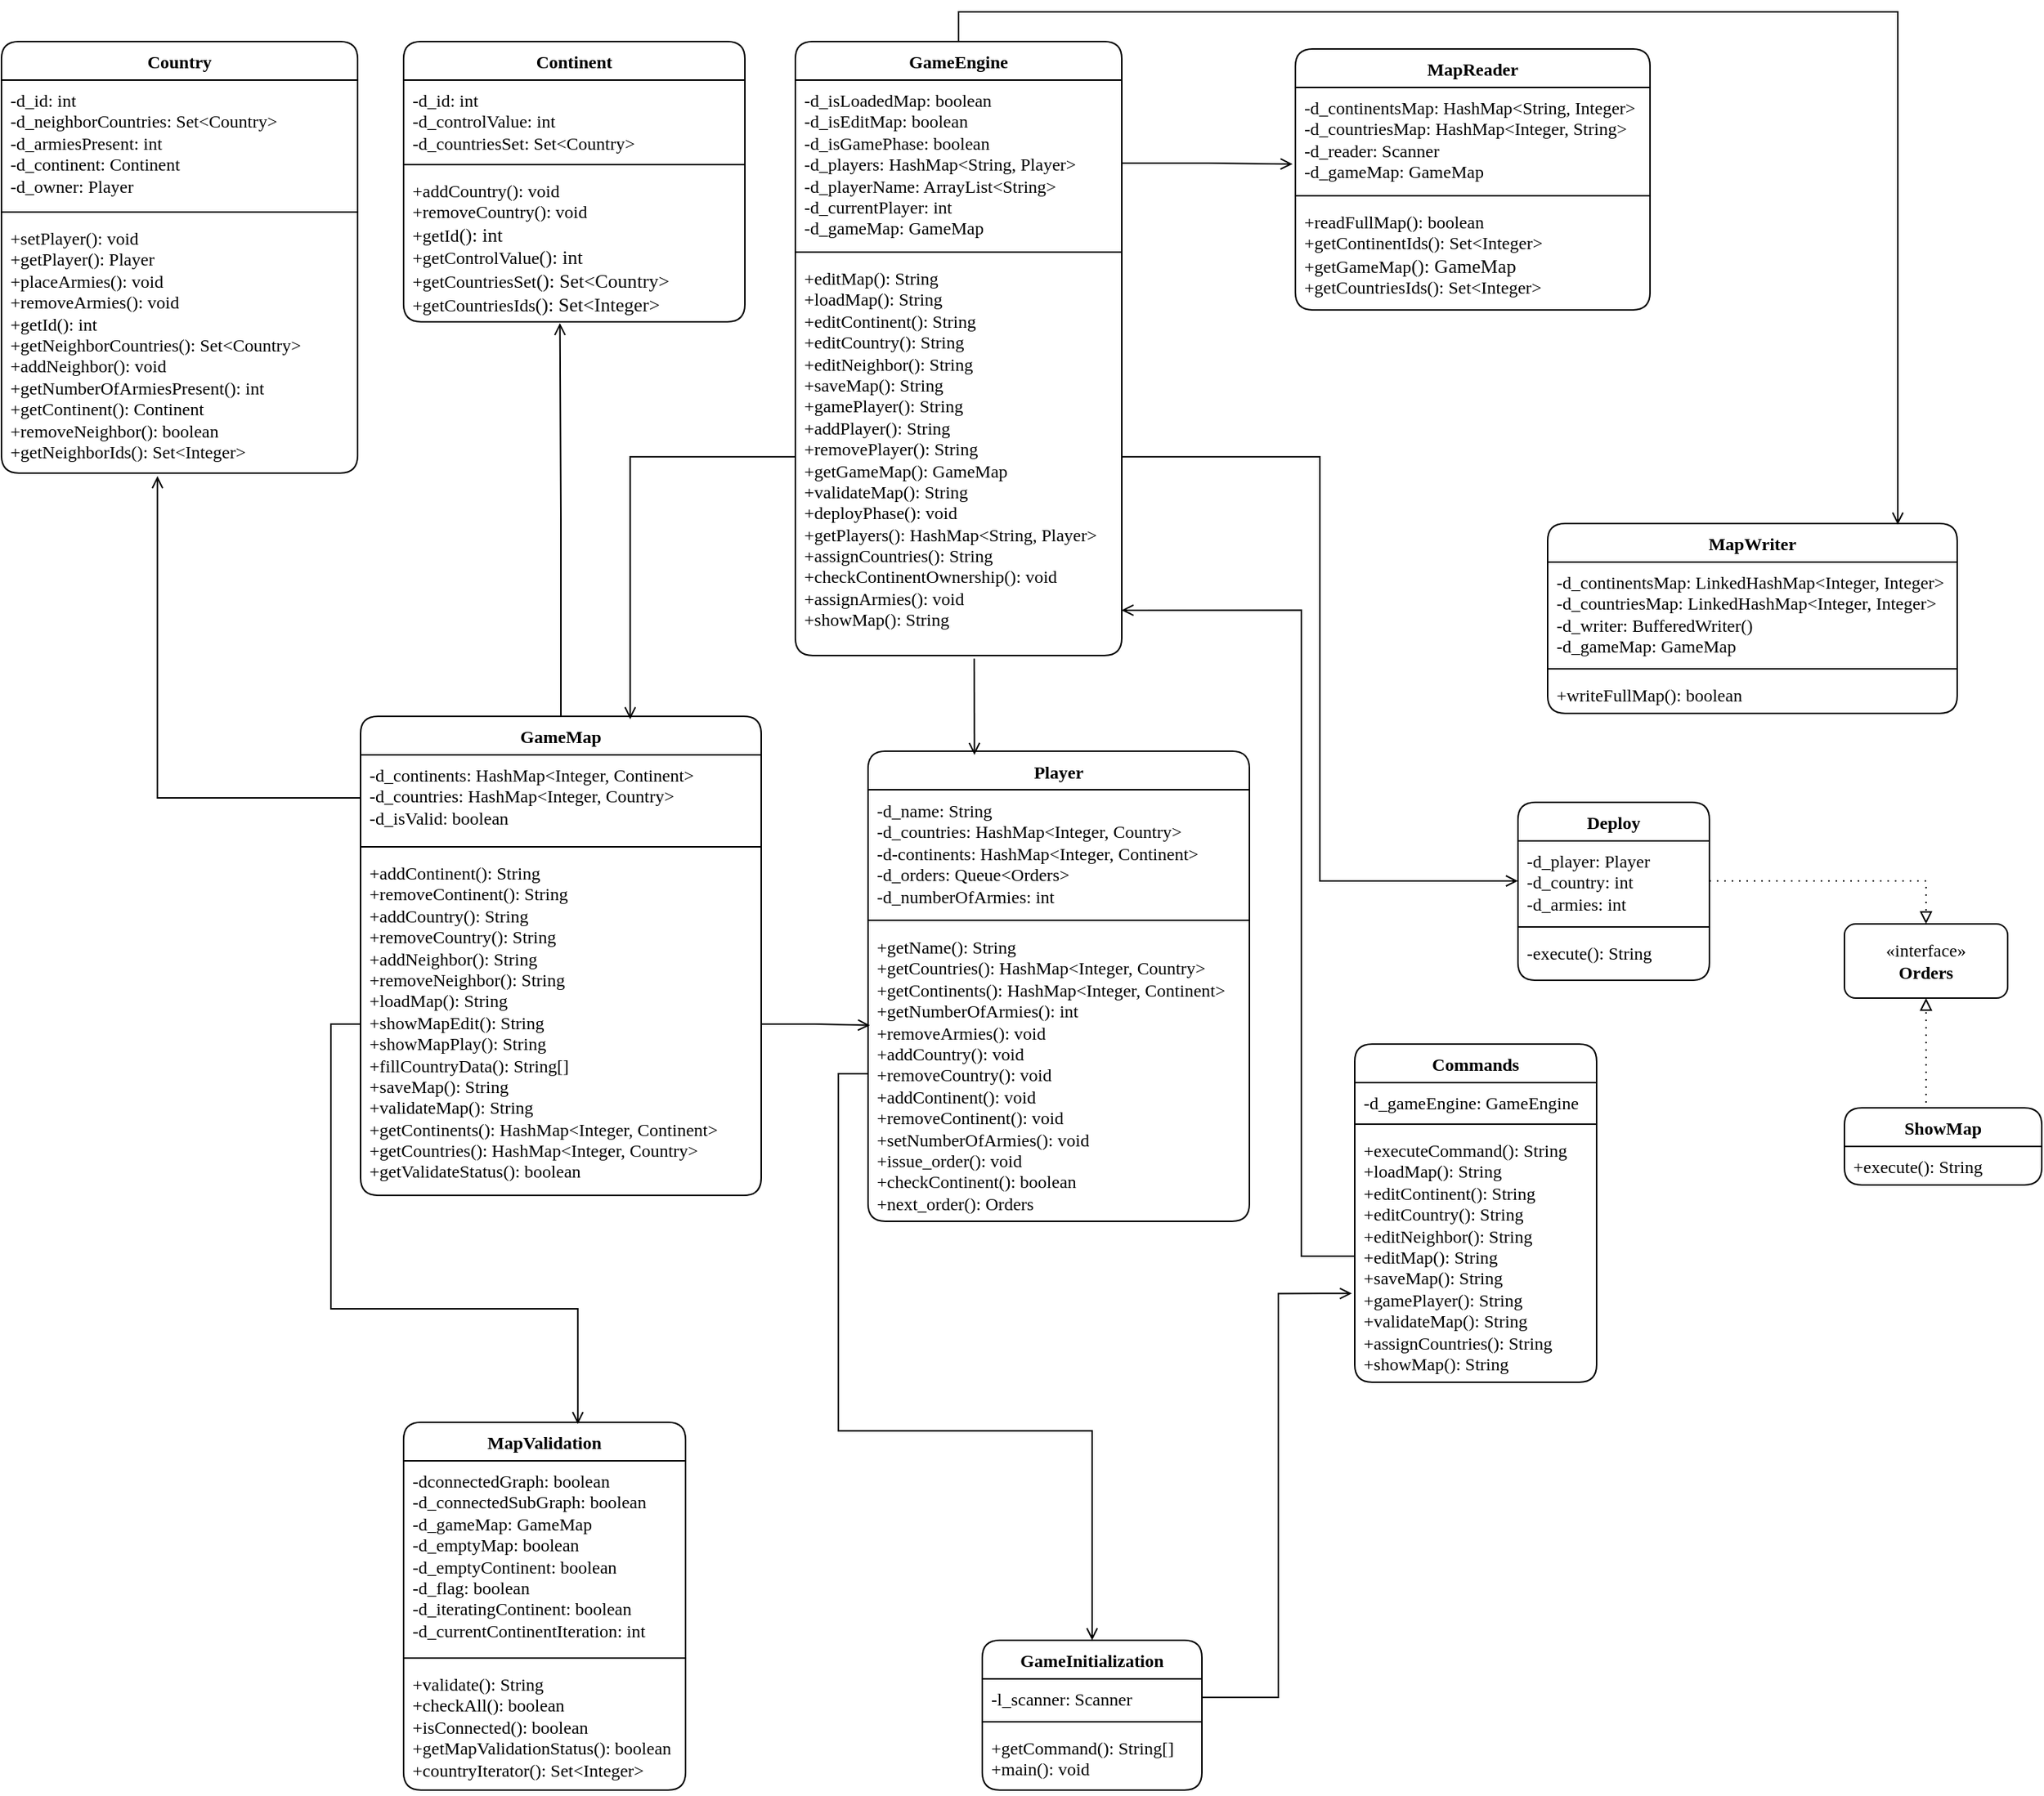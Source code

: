 <mxfile version="23.1.5" type="device">
  <diagram name="Page-1" id="8xsfMNI_2PLr7g7BhxxV">
    <mxGraphModel dx="1235" dy="614" grid="0" gridSize="10" guides="1" tooltips="1" connect="1" arrows="1" fold="1" page="1" pageScale="1" pageWidth="2339" pageHeight="3300" math="0" shadow="0">
      <root>
        <mxCell id="0" />
        <mxCell id="1" parent="0" />
        <mxCell id="Ep6wm1nC07nQk0jGkavb-5" value="&lt;font face=&quot;Times New Roman&quot;&gt;Country&lt;/font&gt;" style="swimlane;fontStyle=1;align=center;verticalAlign=top;childLayout=stackLayout;horizontal=1;startSize=26;horizontalStack=0;resizeParent=1;resizeParentMax=0;resizeLast=0;collapsible=1;marginBottom=0;whiteSpace=wrap;html=1;rounded=1;" parent="1" vertex="1">
          <mxGeometry x="28" y="85" width="240" height="291" as="geometry" />
        </mxCell>
        <mxCell id="Ep6wm1nC07nQk0jGkavb-6" value="&lt;font face=&quot;Times New Roman&quot; style=&quot;font-size: 12px;&quot;&gt;-d_id: int&lt;br&gt;-d_neighborCountries: Set&amp;lt;Country&amp;gt;&lt;br&gt;-d_armiesPresent: int&lt;br&gt;-d_continent: Continent&lt;br&gt;-d_owner: Player&lt;br&gt;&lt;/font&gt;&lt;font face=&quot;Times New Roman&quot; style=&quot;font-size: 12px;&quot;&gt;&lt;br&gt;&lt;/font&gt;&lt;div&gt;&lt;br&gt;&lt;/div&gt;" style="text;strokeColor=none;fillColor=none;align=left;verticalAlign=top;spacingLeft=4;spacingRight=4;overflow=hidden;rotatable=0;points=[[0,0.5],[1,0.5]];portConstraint=eastwest;whiteSpace=wrap;html=1;rounded=1;" parent="Ep6wm1nC07nQk0jGkavb-5" vertex="1">
          <mxGeometry y="26" width="240" height="85" as="geometry" />
        </mxCell>
        <mxCell id="Ep6wm1nC07nQk0jGkavb-7" value="" style="line;strokeWidth=1;fillColor=none;align=left;verticalAlign=middle;spacingTop=-1;spacingLeft=3;spacingRight=3;rotatable=0;labelPosition=right;points=[];portConstraint=eastwest;strokeColor=inherit;rounded=1;" parent="Ep6wm1nC07nQk0jGkavb-5" vertex="1">
          <mxGeometry y="111" width="240" height="8" as="geometry" />
        </mxCell>
        <mxCell id="Ep6wm1nC07nQk0jGkavb-8" value="&lt;font face=&quot;Times New Roman&quot;&gt;+setPlayer(): void&lt;br&gt;+getPlayer(): Player&lt;br&gt;+placeArmies(): void&lt;br&gt;+removeArmies(): void&lt;br&gt;+getId(): int&lt;br&gt;+getNeighborCountries(): Set&amp;lt;Country&amp;gt;&lt;br&gt;+addNeighbor(): void&lt;br&gt;+getNumberOfArmiesPresent(): int&lt;br&gt;+getContinent(): Continent&lt;br&gt;+removeNeighbor(): boolean&lt;br&gt;+getNeighborIds(): Set&amp;lt;Integer&amp;gt;&lt;/font&gt;&lt;div&gt;&lt;br&gt;&lt;/div&gt;" style="text;strokeColor=none;fillColor=none;align=left;verticalAlign=top;spacingLeft=4;spacingRight=4;overflow=hidden;rotatable=0;points=[[0,0.5],[1,0.5]];portConstraint=eastwest;whiteSpace=wrap;html=1;rounded=1;" parent="Ep6wm1nC07nQk0jGkavb-5" vertex="1">
          <mxGeometry y="119" width="240" height="172" as="geometry" />
        </mxCell>
        <mxCell id="Ep6wm1nC07nQk0jGkavb-13" value="&lt;font face=&quot;Times New Roman&quot;&gt;Continent&lt;/font&gt;" style="swimlane;fontStyle=1;align=center;verticalAlign=top;childLayout=stackLayout;horizontal=1;startSize=26;horizontalStack=0;resizeParent=1;resizeParentMax=0;resizeLast=0;collapsible=1;marginBottom=0;whiteSpace=wrap;html=1;rounded=1;" parent="1" vertex="1">
          <mxGeometry x="299" y="85" width="230" height="189" as="geometry" />
        </mxCell>
        <mxCell id="Ep6wm1nC07nQk0jGkavb-14" value="&lt;font face=&quot;Times New Roman&quot;&gt;-d_id: int&lt;br style=&quot;border-color: var(--border-color);&quot;&gt;-d_controlValue: int&lt;br style=&quot;border-color: var(--border-color);&quot;&gt;-d_countriesSet: Set&amp;lt;Country&amp;gt;&lt;br&gt;&lt;/font&gt;&lt;font face=&quot;Times New Roman&quot;&gt;&lt;br&gt;&lt;/font&gt;" style="text;strokeColor=none;fillColor=none;align=left;verticalAlign=top;spacingLeft=4;spacingRight=4;overflow=hidden;rotatable=0;points=[[0,0.5],[1,0.5]];portConstraint=eastwest;whiteSpace=wrap;html=1;rounded=1;" parent="Ep6wm1nC07nQk0jGkavb-13" vertex="1">
          <mxGeometry y="26" width="230" height="53" as="geometry" />
        </mxCell>
        <mxCell id="Ep6wm1nC07nQk0jGkavb-15" value="" style="line;strokeWidth=1;fillColor=none;align=left;verticalAlign=middle;spacingTop=-1;spacingLeft=3;spacingRight=3;rotatable=0;labelPosition=right;points=[];portConstraint=eastwest;strokeColor=inherit;rounded=1;" parent="Ep6wm1nC07nQk0jGkavb-13" vertex="1">
          <mxGeometry y="79" width="230" height="8" as="geometry" />
        </mxCell>
        <mxCell id="Ep6wm1nC07nQk0jGkavb-16" value="&lt;font face=&quot;Times New Roman&quot;&gt;+addCountry(): void&lt;br&gt;+removeCountry(): void&lt;br&gt;+getId&lt;span style=&quot;font-size: 9.8pt; background-color: rgb(255, 255, 255); color: rgb(8, 8, 8);&quot;&gt;(): int&lt;/span&gt;&lt;br&gt;+getControlValue&lt;span style=&quot;font-size: 9.8pt; background-color: rgb(255, 255, 255); color: rgb(8, 8, 8);&quot;&gt;(): int&lt;/span&gt;&lt;br&gt;+getCountriesSet&lt;span style=&quot;font-size: 9.8pt; background-color: rgb(255, 255, 255); color: rgb(8, 8, 8);&quot;&gt;(): Set&amp;lt;Country&amp;gt;&lt;/span&gt;&lt;br&gt;+getCountriesIds&lt;span style=&quot;font-size: 9.8pt; background-color: rgb(255, 255, 255); color: rgb(8, 8, 8);&quot;&gt;(): Set&amp;lt;Integer&amp;gt;&lt;/span&gt;&lt;/font&gt;" style="text;strokeColor=none;fillColor=none;align=left;verticalAlign=top;spacingLeft=4;spacingRight=4;overflow=hidden;rotatable=0;points=[[0,0.5],[1,0.5]];portConstraint=eastwest;whiteSpace=wrap;html=1;rounded=1;" parent="Ep6wm1nC07nQk0jGkavb-13" vertex="1">
          <mxGeometry y="87" width="230" height="102" as="geometry" />
        </mxCell>
        <mxCell id="Ep6wm1nC07nQk0jGkavb-137" value="&lt;font face=&quot;Times New Roman&quot;&gt;GameEngine&lt;/font&gt;" style="swimlane;fontStyle=1;align=center;verticalAlign=top;childLayout=stackLayout;horizontal=1;startSize=26;horizontalStack=0;resizeParent=1;resizeParentMax=0;resizeLast=0;collapsible=1;marginBottom=0;whiteSpace=wrap;html=1;rounded=1;" parent="1" vertex="1">
          <mxGeometry x="563" y="85" width="220" height="414" as="geometry" />
        </mxCell>
        <mxCell id="Ep6wm1nC07nQk0jGkavb-138" value="&lt;div&gt;&lt;font face=&quot;Times New Roman&quot;&gt;-d_isLoadedMap: boolean&lt;/font&gt;&lt;/div&gt;&lt;div&gt;&lt;font face=&quot;KBLTEd2j-JNkcLo8t0Y6&quot;&gt;-d_isEditMap: boolean&lt;/font&gt;&lt;/div&gt;&lt;div&gt;&lt;font face=&quot;KBLTEd2j-JNkcLo8t0Y6&quot;&gt;-d_isGamePhase: boolean&lt;/font&gt;&lt;/div&gt;&lt;div&gt;&lt;font face=&quot;KBLTEd2j-JNkcLo8t0Y6&quot;&gt;-d_players: HashMap&amp;lt;String, Player&amp;gt;&lt;/font&gt;&lt;/div&gt;&lt;div&gt;&lt;font face=&quot;KBLTEd2j-JNkcLo8t0Y6&quot;&gt;-d_playerName: ArrayList&amp;lt;String&amp;gt;&lt;/font&gt;&lt;/div&gt;&lt;div&gt;&lt;font face=&quot;KBLTEd2j-JNkcLo8t0Y6&quot;&gt;-d_currentPlayer: int&lt;/font&gt;&lt;/div&gt;&lt;div&gt;&lt;font face=&quot;Times New Roman&quot;&gt;-d_gameMap: GameMap&lt;/font&gt;&lt;font face=&quot;KBLTEd2j-JNkcLo8t0Y6&quot;&gt;&lt;br&gt;&lt;/font&gt;&lt;/div&gt;" style="text;strokeColor=none;fillColor=none;align=left;verticalAlign=top;spacingLeft=4;spacingRight=4;overflow=hidden;rotatable=0;points=[[0,0.5],[1,0.5]];portConstraint=eastwest;whiteSpace=wrap;html=1;rounded=1;" parent="Ep6wm1nC07nQk0jGkavb-137" vertex="1">
          <mxGeometry y="26" width="220" height="112" as="geometry" />
        </mxCell>
        <mxCell id="Ep6wm1nC07nQk0jGkavb-139" value="" style="line;strokeWidth=1;fillColor=none;align=left;verticalAlign=middle;spacingTop=-1;spacingLeft=3;spacingRight=3;rotatable=0;labelPosition=right;points=[];portConstraint=eastwest;strokeColor=inherit;rounded=1;" parent="Ep6wm1nC07nQk0jGkavb-137" vertex="1">
          <mxGeometry y="138" width="220" height="8" as="geometry" />
        </mxCell>
        <mxCell id="Ep6wm1nC07nQk0jGkavb-140" value="&lt;div&gt;&lt;font face=&quot;Times New Roman&quot;&gt;+editMap(): String&lt;/font&gt;&lt;/div&gt;&lt;div&gt;&lt;font face=&quot;hXwpHgo_wCpGjLK0mvvF&quot;&gt;+loadMap(): String&lt;/font&gt;&lt;/div&gt;&lt;div&gt;&lt;font face=&quot;hXwpHgo_wCpGjLK0mvvF&quot;&gt;+editContinent(): String&lt;/font&gt;&lt;/div&gt;&lt;div&gt;&lt;font face=&quot;hXwpHgo_wCpGjLK0mvvF&quot;&gt;+editCountry(): String&lt;/font&gt;&lt;/div&gt;&lt;div&gt;&lt;font face=&quot;hXwpHgo_wCpGjLK0mvvF&quot;&gt;+editNeighbor(): String&lt;/font&gt;&lt;/div&gt;&lt;div&gt;&lt;font face=&quot;hXwpHgo_wCpGjLK0mvvF&quot;&gt;+saveMap(): String&lt;/font&gt;&lt;/div&gt;&lt;div&gt;&lt;font face=&quot;hXwpHgo_wCpGjLK0mvvF&quot;&gt;+gamePlayer(): String&lt;/font&gt;&lt;/div&gt;&lt;div&gt;&lt;font face=&quot;hXwpHgo_wCpGjLK0mvvF&quot;&gt;+addPlayer(): String&lt;/font&gt;&lt;/div&gt;&lt;div&gt;&lt;font face=&quot;hXwpHgo_wCpGjLK0mvvF&quot;&gt;+removePlayer(): String&lt;/font&gt;&lt;/div&gt;&lt;div&gt;&lt;font face=&quot;hXwpHgo_wCpGjLK0mvvF&quot;&gt;+getGameMap(): GameMap&lt;/font&gt;&lt;/div&gt;&lt;div&gt;&lt;font face=&quot;hXwpHgo_wCpGjLK0mvvF&quot;&gt;+validateMap(): String&lt;/font&gt;&lt;/div&gt;&lt;div&gt;&lt;font face=&quot;hXwpHgo_wCpGjLK0mvvF&quot;&gt;+deployPhase(): void&lt;/font&gt;&lt;/div&gt;&lt;div&gt;&lt;font face=&quot;hXwpHgo_wCpGjLK0mvvF&quot;&gt;+getPlayers(): HashMap&amp;lt;String, Player&amp;gt;&lt;/font&gt;&lt;/div&gt;&lt;div&gt;&lt;font face=&quot;hXwpHgo_wCpGjLK0mvvF&quot;&gt;+assignCountries(): String&lt;/font&gt;&lt;/div&gt;&lt;div&gt;&lt;font face=&quot;hXwpHgo_wCpGjLK0mvvF&quot;&gt;+checkContinentOwnership(): void&lt;/font&gt;&lt;/div&gt;&lt;div&gt;&lt;font face=&quot;hXwpHgo_wCpGjLK0mvvF&quot;&gt;+assignArmies(): void&lt;/font&gt;&lt;/div&gt;&lt;div&gt;&lt;font face=&quot;hXwpHgo_wCpGjLK0mvvF&quot;&gt;+showMap(): String&lt;/font&gt;&lt;/div&gt;" style="text;strokeColor=none;fillColor=none;align=left;verticalAlign=top;spacingLeft=4;spacingRight=4;overflow=hidden;rotatable=0;points=[[0,0.5],[1,0.5]];portConstraint=eastwest;whiteSpace=wrap;html=1;rounded=1;" parent="Ep6wm1nC07nQk0jGkavb-137" vertex="1">
          <mxGeometry y="146" width="220" height="268" as="geometry" />
        </mxCell>
        <mxCell id="Ep6wm1nC07nQk0jGkavb-143" value="&lt;font face=&quot;Times New Roman&quot;&gt;MapReader&lt;/font&gt;" style="swimlane;fontStyle=1;align=center;verticalAlign=top;childLayout=stackLayout;horizontal=1;startSize=26;horizontalStack=0;resizeParent=1;resizeParentMax=0;resizeLast=0;collapsible=1;marginBottom=0;whiteSpace=wrap;html=1;rounded=1;" parent="1" vertex="1">
          <mxGeometry x="900" y="90" width="239" height="176" as="geometry" />
        </mxCell>
        <mxCell id="Ep6wm1nC07nQk0jGkavb-144" value="&lt;font face=&quot;Times New Roman&quot;&gt;-d_continentsMap: HashMap&amp;lt;String, Integer&amp;gt;&lt;br&gt;-d_countriesMap: HashMap&amp;lt;Integer, String&amp;gt;&lt;br&gt;-d_reader: Scanner&lt;br&gt;-d_gameMap: GameMap&lt;br&gt;&lt;/font&gt;" style="text;strokeColor=none;fillColor=none;align=left;verticalAlign=top;spacingLeft=4;spacingRight=4;overflow=hidden;rotatable=0;points=[[0,0.5],[1,0.5]];portConstraint=eastwest;whiteSpace=wrap;html=1;rounded=1;" parent="Ep6wm1nC07nQk0jGkavb-143" vertex="1">
          <mxGeometry y="26" width="239" height="69" as="geometry" />
        </mxCell>
        <mxCell id="Ep6wm1nC07nQk0jGkavb-145" value="" style="line;strokeWidth=1;fillColor=none;align=left;verticalAlign=middle;spacingTop=-1;spacingLeft=3;spacingRight=3;rotatable=0;labelPosition=right;points=[];portConstraint=eastwest;strokeColor=inherit;rounded=1;" parent="Ep6wm1nC07nQk0jGkavb-143" vertex="1">
          <mxGeometry y="95" width="239" height="8" as="geometry" />
        </mxCell>
        <mxCell id="Ep6wm1nC07nQk0jGkavb-146" value="&lt;font face=&quot;Times New Roman&quot;&gt;+readFullMap(): boolean&lt;br&gt;+getContinentIds(): Set&amp;lt;Integer&amp;gt;&lt;br&gt;+getGameMap&lt;span style=&quot;font-size: 9.8pt; background-color: rgb(255, 255, 255); color: rgb(8, 8, 8);&quot;&gt;(): GameMap&lt;/span&gt;&lt;br&gt;+getCountriesIds(): Set&amp;lt;Integer&amp;gt;&lt;/font&gt;" style="text;strokeColor=none;fillColor=none;align=left;verticalAlign=top;spacingLeft=4;spacingRight=4;overflow=hidden;rotatable=0;points=[[0,0.5],[1,0.5]];portConstraint=eastwest;whiteSpace=wrap;html=1;rounded=1;" parent="Ep6wm1nC07nQk0jGkavb-143" vertex="1">
          <mxGeometry y="103" width="239" height="73" as="geometry" />
        </mxCell>
        <mxCell id="Ep6wm1nC07nQk0jGkavb-147" value="&lt;font face=&quot;Times New Roman&quot;&gt;MapWriter&lt;/font&gt;" style="swimlane;fontStyle=1;align=center;verticalAlign=top;childLayout=stackLayout;horizontal=1;startSize=26;horizontalStack=0;resizeParent=1;resizeParentMax=0;resizeLast=0;collapsible=1;marginBottom=0;whiteSpace=wrap;html=1;rounded=1;" parent="1" vertex="1">
          <mxGeometry x="1070" y="410" width="276" height="128" as="geometry" />
        </mxCell>
        <mxCell id="Ep6wm1nC07nQk0jGkavb-148" value="&lt;font face=&quot;Times New Roman&quot;&gt;-d_continentsMap: LinkedHashMap&amp;lt;Integer, Integer&amp;gt;&lt;br&gt;-d_countriesMap: LinkedHashMap&amp;lt;Integer, Integer&amp;gt;&lt;/font&gt;&lt;div&gt;&lt;font face=&quot;ZmIQn7jgMrfz9ciOP9Mu&quot;&gt;-d_writer: BufferedWriter()&lt;/font&gt;&lt;/div&gt;&lt;div&gt;&lt;font face=&quot;Times New Roman&quot;&gt;-d_gameMap: GameMap&lt;/font&gt;&lt;font face=&quot;ZmIQn7jgMrfz9ciOP9Mu&quot;&gt;&lt;br&gt;&lt;/font&gt;&lt;/div&gt;" style="text;strokeColor=none;fillColor=none;align=left;verticalAlign=top;spacingLeft=4;spacingRight=4;overflow=hidden;rotatable=0;points=[[0,0.5],[1,0.5]];portConstraint=eastwest;whiteSpace=wrap;html=1;rounded=1;" parent="Ep6wm1nC07nQk0jGkavb-147" vertex="1">
          <mxGeometry y="26" width="276" height="68" as="geometry" />
        </mxCell>
        <mxCell id="Ep6wm1nC07nQk0jGkavb-149" value="" style="line;strokeWidth=1;fillColor=none;align=left;verticalAlign=middle;spacingTop=-1;spacingLeft=3;spacingRight=3;rotatable=0;labelPosition=right;points=[];portConstraint=eastwest;strokeColor=inherit;rounded=1;" parent="Ep6wm1nC07nQk0jGkavb-147" vertex="1">
          <mxGeometry y="94" width="276" height="8" as="geometry" />
        </mxCell>
        <mxCell id="Ep6wm1nC07nQk0jGkavb-150" value="&lt;font face=&quot;Times New Roman&quot;&gt;+writeFullMap(): boolean&lt;/font&gt;" style="text;strokeColor=none;fillColor=none;align=left;verticalAlign=top;spacingLeft=4;spacingRight=4;overflow=hidden;rotatable=0;points=[[0,0.5],[1,0.5]];portConstraint=eastwest;whiteSpace=wrap;html=1;rounded=1;" parent="Ep6wm1nC07nQk0jGkavb-147" vertex="1">
          <mxGeometry y="102" width="276" height="26" as="geometry" />
        </mxCell>
        <mxCell id="Ep6wm1nC07nQk0jGkavb-151" value="&lt;font face=&quot;Times New Roman&quot;&gt;GameMap&lt;/font&gt;" style="swimlane;fontStyle=1;align=center;verticalAlign=top;childLayout=stackLayout;horizontal=1;startSize=26;horizontalStack=0;resizeParent=1;resizeParentMax=0;resizeLast=0;collapsible=1;marginBottom=0;whiteSpace=wrap;html=1;rounded=1;" parent="1" vertex="1">
          <mxGeometry x="270" y="540" width="270" height="323" as="geometry" />
        </mxCell>
        <mxCell id="Ep6wm1nC07nQk0jGkavb-152" value="&lt;font face=&quot;Times New Roman&quot;&gt;-d_continents: HashMap&amp;lt;Integer, Continent&amp;gt;&lt;br&gt;-d_countries: HashMap&amp;lt;Integer, Country&amp;gt;&lt;br&gt;-d_isValid: boolean&lt;/font&gt;&lt;font face=&quot;Times New Roman&quot;&gt;&lt;br&gt;&lt;/font&gt;" style="text;strokeColor=none;fillColor=none;align=left;verticalAlign=top;spacingLeft=4;spacingRight=4;overflow=hidden;rotatable=0;points=[[0,0.5],[1,0.5]];portConstraint=eastwest;whiteSpace=wrap;html=1;rounded=1;" parent="Ep6wm1nC07nQk0jGkavb-151" vertex="1">
          <mxGeometry y="26" width="270" height="58" as="geometry" />
        </mxCell>
        <mxCell id="Ep6wm1nC07nQk0jGkavb-153" value="" style="line;strokeWidth=1;fillColor=none;align=left;verticalAlign=middle;spacingTop=-1;spacingLeft=3;spacingRight=3;rotatable=0;labelPosition=right;points=[];portConstraint=eastwest;strokeColor=inherit;rounded=1;" parent="Ep6wm1nC07nQk0jGkavb-151" vertex="1">
          <mxGeometry y="84" width="270" height="8" as="geometry" />
        </mxCell>
        <mxCell id="Ep6wm1nC07nQk0jGkavb-154" value="&lt;font face=&quot;Times New Roman&quot;&gt;+addContinent(): String&lt;br&gt;+removeContinent(): String&lt;br&gt;+addCountry(): String&lt;br&gt;+removeCountry(): String&lt;br&gt;+addNeighbor(): String&lt;br&gt;+removeNeighbor(): String&lt;br&gt;+loadMap(): String&lt;br&gt;+showMapEdit(): String&lt;br&gt;+showMapPlay(): String&lt;br&gt;+fillCountryData(): String[]&lt;br&gt;+saveMap(): String&lt;br&gt;+validateMap(): String&lt;br&gt;+getContinents(): HashMap&amp;lt;Integer, Continent&amp;gt;&lt;br&gt;+getCountries(): HashMap&amp;lt;Integer, Country&amp;gt;&lt;br&gt;+getValidateStatus(): boolean&lt;br&gt;&lt;/font&gt;" style="text;strokeColor=none;fillColor=none;align=left;verticalAlign=top;spacingLeft=4;spacingRight=4;overflow=hidden;rotatable=0;points=[[0,0.5],[1,0.5]];portConstraint=eastwest;whiteSpace=wrap;html=1;rounded=1;" parent="Ep6wm1nC07nQk0jGkavb-151" vertex="1">
          <mxGeometry y="92" width="270" height="231" as="geometry" />
        </mxCell>
        <mxCell id="Ep6wm1nC07nQk0jGkavb-159" value="&lt;font face=&quot;Times New Roman&quot;&gt;Player&lt;/font&gt;" style="swimlane;fontStyle=1;align=center;verticalAlign=top;childLayout=stackLayout;horizontal=1;startSize=26;horizontalStack=0;resizeParent=1;resizeParentMax=0;resizeLast=0;collapsible=1;marginBottom=0;whiteSpace=wrap;html=1;rounded=1;" parent="1" vertex="1">
          <mxGeometry x="612" y="563.5" width="257" height="317" as="geometry" />
        </mxCell>
        <mxCell id="Ep6wm1nC07nQk0jGkavb-160" value="&lt;div&gt;&lt;font face=&quot;Times New Roman&quot;&gt;-d_name: String&lt;/font&gt;&lt;/div&gt;&lt;div&gt;&lt;font face=&quot;B1X6r1U6vNHwbKCejEDq&quot;&gt;-d_countries: HashMap&amp;lt;Integer, Country&amp;gt;&lt;/font&gt;&lt;/div&gt;&lt;div&gt;&lt;font face=&quot;B1X6r1U6vNHwbKCejEDq&quot;&gt;-d-continents: HashMap&amp;lt;Integer, Continent&amp;gt;&lt;/font&gt;&lt;/div&gt;&lt;div&gt;&lt;font face=&quot;B1X6r1U6vNHwbKCejEDq&quot;&gt;-d_orders: Queue&amp;lt;Orders&amp;gt;&lt;/font&gt;&lt;/div&gt;&lt;div&gt;&lt;font face=&quot;B1X6r1U6vNHwbKCejEDq&quot;&gt;-d_numberOfArmies: int&lt;/font&gt;&lt;/div&gt;&lt;div&gt;&lt;br&gt;&lt;/div&gt;" style="text;strokeColor=none;fillColor=none;align=left;verticalAlign=top;spacingLeft=4;spacingRight=4;overflow=hidden;rotatable=0;points=[[0,0.5],[1,0.5]];portConstraint=eastwest;whiteSpace=wrap;html=1;rounded=1;" parent="Ep6wm1nC07nQk0jGkavb-159" vertex="1">
          <mxGeometry y="26" width="257" height="84" as="geometry" />
        </mxCell>
        <mxCell id="Ep6wm1nC07nQk0jGkavb-161" value="" style="line;strokeWidth=1;fillColor=none;align=left;verticalAlign=middle;spacingTop=-1;spacingLeft=3;spacingRight=3;rotatable=0;labelPosition=right;points=[];portConstraint=eastwest;strokeColor=inherit;rounded=1;" parent="Ep6wm1nC07nQk0jGkavb-159" vertex="1">
          <mxGeometry y="110" width="257" height="8" as="geometry" />
        </mxCell>
        <mxCell id="Ep6wm1nC07nQk0jGkavb-162" value="&lt;font face=&quot;Times New Roman&quot;&gt;+getName(): String&lt;br&gt;+getCountries(): HashMap&amp;lt;Integer, Country&amp;gt;&lt;br&gt;+getContinents(): HashMap&amp;lt;Integer, Continent&amp;gt;&lt;br&gt;+getNumberOfArmies(): int&lt;br&gt;+removeArmies(): void&lt;br&gt;+addCountry(): void&lt;br&gt;+removeCountry(): void&lt;br&gt;+addContinent(): void&lt;br&gt;+removeContinent(): void&lt;br&gt;+setNumberOfArmies(): void&lt;br&gt;+issue_order(): void&lt;br&gt;+checkContinent(): boolean&lt;br&gt;+next_order(): Orders&lt;br&gt;&lt;/font&gt;&lt;div&gt;&lt;br&gt;&lt;/div&gt;" style="text;strokeColor=none;fillColor=none;align=left;verticalAlign=top;spacingLeft=4;spacingRight=4;overflow=hidden;rotatable=0;points=[[0,0.5],[1,0.5]];portConstraint=eastwest;whiteSpace=wrap;html=1;rounded=1;" parent="Ep6wm1nC07nQk0jGkavb-159" vertex="1">
          <mxGeometry y="118" width="257" height="199" as="geometry" />
        </mxCell>
        <mxCell id="Ep6wm1nC07nQk0jGkavb-163" value="&lt;font face=&quot;Times New Roman&quot;&gt;Deploy&lt;/font&gt;" style="swimlane;fontStyle=1;align=center;verticalAlign=top;childLayout=stackLayout;horizontal=1;startSize=26;horizontalStack=0;resizeParent=1;resizeParentMax=0;resizeLast=0;collapsible=1;marginBottom=0;whiteSpace=wrap;html=1;rounded=1;" parent="1" vertex="1">
          <mxGeometry x="1050" y="598" width="129" height="120" as="geometry" />
        </mxCell>
        <mxCell id="Ep6wm1nC07nQk0jGkavb-164" value="&lt;font face=&quot;Times New Roman&quot;&gt;-d_player: Player&lt;br&gt;-d_country: int&lt;br&gt;-d_armies: int&lt;/font&gt;" style="text;strokeColor=none;fillColor=none;align=left;verticalAlign=top;spacingLeft=4;spacingRight=4;overflow=hidden;rotatable=0;points=[[0,0.5],[1,0.5]];portConstraint=eastwest;whiteSpace=wrap;html=1;rounded=1;" parent="Ep6wm1nC07nQk0jGkavb-163" vertex="1">
          <mxGeometry y="26" width="129" height="54" as="geometry" />
        </mxCell>
        <mxCell id="Ep6wm1nC07nQk0jGkavb-165" value="" style="line;strokeWidth=1;fillColor=none;align=left;verticalAlign=middle;spacingTop=-1;spacingLeft=3;spacingRight=3;rotatable=0;labelPosition=right;points=[];portConstraint=eastwest;strokeColor=inherit;rounded=1;" parent="Ep6wm1nC07nQk0jGkavb-163" vertex="1">
          <mxGeometry y="80" width="129" height="8" as="geometry" />
        </mxCell>
        <mxCell id="Ep6wm1nC07nQk0jGkavb-166" value="&lt;font face=&quot;Times New Roman&quot;&gt;-execute(): String&lt;/font&gt;" style="text;strokeColor=none;fillColor=none;align=left;verticalAlign=top;spacingLeft=4;spacingRight=4;overflow=hidden;rotatable=0;points=[[0,0.5],[1,0.5]];portConstraint=eastwest;whiteSpace=wrap;html=1;rounded=1;" parent="Ep6wm1nC07nQk0jGkavb-163" vertex="1">
          <mxGeometry y="88" width="129" height="32" as="geometry" />
        </mxCell>
        <mxCell id="Ep6wm1nC07nQk0jGkavb-168" value="&lt;font face=&quot;Times New Roman&quot;&gt;«interface»&lt;br&gt;&lt;b&gt;Orders&lt;/b&gt;&lt;/font&gt;" style="html=1;whiteSpace=wrap;rounded=1;" parent="1" vertex="1">
          <mxGeometry x="1270" y="680" width="110" height="50" as="geometry" />
        </mxCell>
        <mxCell id="g_sSXByizbJ6WhdZ6kjL-8" style="edgeStyle=orthogonalEdgeStyle;rounded=0;orthogonalLoop=1;jettySize=auto;html=1;exitX=0.5;exitY=0;exitDx=0;exitDy=0;entryX=0.5;entryY=1;entryDx=0;entryDy=0;dashed=1;dashPattern=1 4;endArrow=block;endFill=0;" edge="1" parent="1" source="Ep6wm1nC07nQk0jGkavb-169" target="Ep6wm1nC07nQk0jGkavb-168">
          <mxGeometry relative="1" as="geometry">
            <Array as="points">
              <mxPoint x="1325" y="804" />
            </Array>
          </mxGeometry>
        </mxCell>
        <mxCell id="Ep6wm1nC07nQk0jGkavb-169" value="&lt;font face=&quot;Times New Roman&quot;&gt;ShowMap&lt;/font&gt;" style="swimlane;fontStyle=1;align=center;verticalAlign=top;childLayout=stackLayout;horizontal=1;startSize=26;horizontalStack=0;resizeParent=1;resizeParentMax=0;resizeLast=0;collapsible=1;marginBottom=0;whiteSpace=wrap;html=1;rounded=1;" parent="1" vertex="1">
          <mxGeometry x="1270" y="804" width="133" height="52" as="geometry" />
        </mxCell>
        <mxCell id="Ep6wm1nC07nQk0jGkavb-172" value="&lt;font face=&quot;Times New Roman&quot;&gt;+execute(): String&lt;/font&gt;" style="text;strokeColor=none;fillColor=none;align=left;verticalAlign=top;spacingLeft=4;spacingRight=4;overflow=hidden;rotatable=0;points=[[0,0.5],[1,0.5]];portConstraint=eastwest;whiteSpace=wrap;html=1;rounded=1;" parent="Ep6wm1nC07nQk0jGkavb-169" vertex="1">
          <mxGeometry y="26" width="133" height="26" as="geometry" />
        </mxCell>
        <mxCell id="Ep6wm1nC07nQk0jGkavb-173" value="&lt;font face=&quot;Times New Roman&quot;&gt;Commands&lt;/font&gt;" style="swimlane;fontStyle=1;align=center;verticalAlign=top;childLayout=stackLayout;horizontal=1;startSize=26;horizontalStack=0;resizeParent=1;resizeParentMax=0;resizeLast=0;collapsible=1;marginBottom=0;whiteSpace=wrap;html=1;rounded=1;" parent="1" vertex="1">
          <mxGeometry x="940" y="761" width="163" height="228" as="geometry" />
        </mxCell>
        <mxCell id="Ep6wm1nC07nQk0jGkavb-174" value="&lt;font face=&quot;Times New Roman&quot;&gt;-d_gameEngine: GameEngine&lt;/font&gt;" style="text;strokeColor=none;fillColor=none;align=left;verticalAlign=top;spacingLeft=4;spacingRight=4;overflow=hidden;rotatable=0;points=[[0,0.5],[1,0.5]];portConstraint=eastwest;whiteSpace=wrap;html=1;rounded=1;" parent="Ep6wm1nC07nQk0jGkavb-173" vertex="1">
          <mxGeometry y="26" width="163" height="24" as="geometry" />
        </mxCell>
        <mxCell id="Ep6wm1nC07nQk0jGkavb-175" value="" style="line;strokeWidth=1;fillColor=none;align=left;verticalAlign=middle;spacingTop=-1;spacingLeft=3;spacingRight=3;rotatable=0;labelPosition=right;points=[];portConstraint=eastwest;strokeColor=inherit;rounded=1;" parent="Ep6wm1nC07nQk0jGkavb-173" vertex="1">
          <mxGeometry y="50" width="163" height="8" as="geometry" />
        </mxCell>
        <mxCell id="Ep6wm1nC07nQk0jGkavb-176" value="&lt;font face=&quot;Times New Roman&quot;&gt;+executeCommand(): String&lt;/font&gt;&lt;div&gt;&lt;font face=&quot;kGleEldPvYVCyHQr3fqS&quot;&gt;+loadMap(): String&lt;/font&gt;&lt;/div&gt;&lt;div&gt;&lt;font face=&quot;kGleEldPvYVCyHQr3fqS&quot;&gt;+editContinent(): String&lt;/font&gt;&lt;/div&gt;&lt;div&gt;&lt;font face=&quot;kGleEldPvYVCyHQr3fqS&quot;&gt;+editCountry(): String&lt;/font&gt;&lt;/div&gt;&lt;div&gt;&lt;font face=&quot;kGleEldPvYVCyHQr3fqS&quot;&gt;+editNeighbor(): String&lt;/font&gt;&lt;/div&gt;&lt;div&gt;&lt;font face=&quot;kGleEldPvYVCyHQr3fqS&quot;&gt;+editMap(): String&lt;/font&gt;&lt;/div&gt;&lt;div&gt;&lt;font face=&quot;kGleEldPvYVCyHQr3fqS&quot;&gt;+saveMap(): String&lt;/font&gt;&lt;/div&gt;&lt;div&gt;&lt;font face=&quot;kGleEldPvYVCyHQr3fqS&quot;&gt;+gamePlayer(): String&lt;/font&gt;&lt;/div&gt;&lt;div&gt;&lt;font face=&quot;kGleEldPvYVCyHQr3fqS&quot;&gt;+validateMap(): String&lt;/font&gt;&lt;/div&gt;&lt;div&gt;&lt;font face=&quot;kGleEldPvYVCyHQr3fqS&quot;&gt;+assignCountries(): String&lt;/font&gt;&lt;/div&gt;&lt;div&gt;&lt;font face=&quot;kGleEldPvYVCyHQr3fqS&quot;&gt;+showMap(): String&lt;/font&gt;&lt;/div&gt;&lt;div&gt;&lt;font face=&quot;kGleEldPvYVCyHQr3fqS&quot;&gt;&lt;br&gt;&lt;/font&gt;&lt;/div&gt;&lt;div&gt;&lt;br&gt;&lt;/div&gt;" style="text;strokeColor=none;fillColor=none;align=left;verticalAlign=top;spacingLeft=4;spacingRight=4;overflow=hidden;rotatable=0;points=[[0,0.5],[1,0.5]];portConstraint=eastwest;whiteSpace=wrap;html=1;rounded=1;" parent="Ep6wm1nC07nQk0jGkavb-173" vertex="1">
          <mxGeometry y="58" width="163" height="170" as="geometry" />
        </mxCell>
        <mxCell id="Ep6wm1nC07nQk0jGkavb-177" value="&lt;font face=&quot;Times New Roman&quot;&gt;GameInitialization&lt;/font&gt;" style="swimlane;fontStyle=1;align=center;verticalAlign=top;childLayout=stackLayout;horizontal=1;startSize=26;horizontalStack=0;resizeParent=1;resizeParentMax=0;resizeLast=0;collapsible=1;marginBottom=0;whiteSpace=wrap;html=1;rounded=1;" parent="1" vertex="1">
          <mxGeometry x="689" y="1163" width="148" height="101" as="geometry" />
        </mxCell>
        <mxCell id="Ep6wm1nC07nQk0jGkavb-178" value="&lt;font face=&quot;Times New Roman&quot;&gt;-l_scanner: Scanner&lt;/font&gt;" style="text;strokeColor=none;fillColor=none;align=left;verticalAlign=top;spacingLeft=4;spacingRight=4;overflow=hidden;rotatable=0;points=[[0,0.5],[1,0.5]];portConstraint=eastwest;whiteSpace=wrap;html=1;rounded=1;" parent="Ep6wm1nC07nQk0jGkavb-177" vertex="1">
          <mxGeometry y="26" width="148" height="25" as="geometry" />
        </mxCell>
        <mxCell id="Ep6wm1nC07nQk0jGkavb-179" value="" style="line;strokeWidth=1;fillColor=none;align=left;verticalAlign=middle;spacingTop=-1;spacingLeft=3;spacingRight=3;rotatable=0;labelPosition=right;points=[];portConstraint=eastwest;strokeColor=inherit;rounded=1;" parent="Ep6wm1nC07nQk0jGkavb-177" vertex="1">
          <mxGeometry y="51" width="148" height="8" as="geometry" />
        </mxCell>
        <mxCell id="Ep6wm1nC07nQk0jGkavb-180" value="&lt;font face=&quot;Times New Roman&quot;&gt;+getCommand(): String[]&lt;br&gt;+main(): void&lt;/font&gt;" style="text;strokeColor=none;fillColor=none;align=left;verticalAlign=top;spacingLeft=4;spacingRight=4;overflow=hidden;rotatable=0;points=[[0,0.5],[1,0.5]];portConstraint=eastwest;whiteSpace=wrap;html=1;rounded=1;" parent="Ep6wm1nC07nQk0jGkavb-177" vertex="1">
          <mxGeometry y="59" width="148" height="42" as="geometry" />
        </mxCell>
        <mxCell id="Ep6wm1nC07nQk0jGkavb-181" value="&lt;font face=&quot;Times New Roman&quot;&gt;MapValidation&lt;/font&gt;" style="swimlane;fontStyle=1;align=center;verticalAlign=top;childLayout=stackLayout;horizontal=1;startSize=26;horizontalStack=0;resizeParent=1;resizeParentMax=0;resizeLast=0;collapsible=1;marginBottom=0;whiteSpace=wrap;html=1;rounded=1;" parent="1" vertex="1">
          <mxGeometry x="299" y="1016" width="190" height="248" as="geometry" />
        </mxCell>
        <mxCell id="Ep6wm1nC07nQk0jGkavb-182" value="&lt;font face=&quot;Times New Roman&quot;&gt;-dconnectedGraph: boolean&lt;br&gt;-d_connectedSubGraph: boolean&lt;br&gt;-d_gameMap: GameMap&lt;br&gt;-d_emptyMap: boolean&lt;br&gt;-d_emptyContinent: boolean&lt;br&gt;-d_flag: boolean&lt;br&gt;-d_iteratingContinent: boolean&lt;br&gt;-d_currentContinentIteration: int&lt;/font&gt;" style="text;strokeColor=none;fillColor=none;align=left;verticalAlign=top;spacingLeft=4;spacingRight=4;overflow=hidden;rotatable=0;points=[[0,0.5],[1,0.5]];portConstraint=eastwest;whiteSpace=wrap;html=1;rounded=1;" parent="Ep6wm1nC07nQk0jGkavb-181" vertex="1">
          <mxGeometry y="26" width="190" height="129" as="geometry" />
        </mxCell>
        <mxCell id="Ep6wm1nC07nQk0jGkavb-183" value="" style="line;strokeWidth=1;fillColor=none;align=left;verticalAlign=middle;spacingTop=-1;spacingLeft=3;spacingRight=3;rotatable=0;labelPosition=right;points=[];portConstraint=eastwest;strokeColor=inherit;rounded=1;" parent="Ep6wm1nC07nQk0jGkavb-181" vertex="1">
          <mxGeometry y="155" width="190" height="8" as="geometry" />
        </mxCell>
        <mxCell id="Ep6wm1nC07nQk0jGkavb-184" value="&lt;font face=&quot;Times New Roman&quot;&gt;+validate(): String&lt;br&gt;+checkAll(): boolean&lt;br&gt;+isConnected(): boolean&lt;br&gt;+getMapValidationStatus(): boolean&lt;br&gt;+countryIterator(): Set&amp;lt;Integer&amp;gt;&lt;/font&gt;" style="text;strokeColor=none;fillColor=none;align=left;verticalAlign=top;spacingLeft=4;spacingRight=4;overflow=hidden;rotatable=0;points=[[0,0.5],[1,0.5]];portConstraint=eastwest;whiteSpace=wrap;html=1;rounded=1;" parent="Ep6wm1nC07nQk0jGkavb-181" vertex="1">
          <mxGeometry y="163" width="190" height="85" as="geometry" />
        </mxCell>
        <mxCell id="g_sSXByizbJ6WhdZ6kjL-1" style="edgeStyle=orthogonalEdgeStyle;rounded=0;orthogonalLoop=1;jettySize=auto;html=1;exitX=0;exitY=0.5;exitDx=0;exitDy=0;entryX=0.438;entryY=1.012;entryDx=0;entryDy=0;entryPerimeter=0;endArrow=open;endFill=0;" edge="1" parent="1" source="Ep6wm1nC07nQk0jGkavb-152" target="Ep6wm1nC07nQk0jGkavb-8">
          <mxGeometry relative="1" as="geometry">
            <Array as="points">
              <mxPoint x="133" y="595" />
            </Array>
          </mxGeometry>
        </mxCell>
        <mxCell id="g_sSXByizbJ6WhdZ6kjL-3" style="edgeStyle=orthogonalEdgeStyle;rounded=0;orthogonalLoop=1;jettySize=auto;html=1;exitX=0.5;exitY=0;exitDx=0;exitDy=0;entryX=0.458;entryY=1.008;entryDx=0;entryDy=0;entryPerimeter=0;endArrow=open;endFill=0;" edge="1" parent="1" source="Ep6wm1nC07nQk0jGkavb-151" target="Ep6wm1nC07nQk0jGkavb-16">
          <mxGeometry relative="1" as="geometry" />
        </mxCell>
        <mxCell id="g_sSXByizbJ6WhdZ6kjL-4" style="edgeStyle=orthogonalEdgeStyle;rounded=0;orthogonalLoop=1;jettySize=auto;html=1;exitX=0;exitY=0.5;exitDx=0;exitDy=0;entryX=0.673;entryY=0.006;entryDx=0;entryDy=0;entryPerimeter=0;endArrow=open;endFill=0;" edge="1" parent="1" source="Ep6wm1nC07nQk0jGkavb-140" target="Ep6wm1nC07nQk0jGkavb-151">
          <mxGeometry relative="1" as="geometry" />
        </mxCell>
        <mxCell id="g_sSXByizbJ6WhdZ6kjL-6" style="edgeStyle=orthogonalEdgeStyle;rounded=0;orthogonalLoop=1;jettySize=auto;html=1;exitX=1;exitY=0.5;exitDx=0;exitDy=0;entryX=-0.008;entryY=0.748;entryDx=0;entryDy=0;entryPerimeter=0;endArrow=open;endFill=0;" edge="1" parent="1" source="Ep6wm1nC07nQk0jGkavb-138" target="Ep6wm1nC07nQk0jGkavb-144">
          <mxGeometry relative="1" as="geometry" />
        </mxCell>
        <mxCell id="g_sSXByizbJ6WhdZ6kjL-7" style="edgeStyle=orthogonalEdgeStyle;rounded=0;orthogonalLoop=1;jettySize=auto;html=1;exitX=0.5;exitY=0;exitDx=0;exitDy=0;entryX=0.855;entryY=0.006;entryDx=0;entryDy=0;entryPerimeter=0;endArrow=open;endFill=0;" edge="1" parent="1" source="Ep6wm1nC07nQk0jGkavb-137" target="Ep6wm1nC07nQk0jGkavb-147">
          <mxGeometry relative="1" as="geometry" />
        </mxCell>
        <mxCell id="g_sSXByizbJ6WhdZ6kjL-9" style="edgeStyle=orthogonalEdgeStyle;rounded=0;orthogonalLoop=1;jettySize=auto;html=1;exitX=1;exitY=0.5;exitDx=0;exitDy=0;entryX=0.5;entryY=0;entryDx=0;entryDy=0;dashed=1;dashPattern=1 4;endArrow=block;endFill=0;" edge="1" parent="1" source="Ep6wm1nC07nQk0jGkavb-164" target="Ep6wm1nC07nQk0jGkavb-168">
          <mxGeometry relative="1" as="geometry" />
        </mxCell>
        <mxCell id="g_sSXByizbJ6WhdZ6kjL-13" style="edgeStyle=orthogonalEdgeStyle;rounded=0;orthogonalLoop=1;jettySize=auto;html=1;exitX=1;exitY=0.5;exitDx=0;exitDy=0;entryX=-0.012;entryY=0.648;entryDx=0;entryDy=0;entryPerimeter=0;endArrow=open;endFill=0;" edge="1" parent="1" source="Ep6wm1nC07nQk0jGkavb-178" target="Ep6wm1nC07nQk0jGkavb-176">
          <mxGeometry relative="1" as="geometry" />
        </mxCell>
        <mxCell id="g_sSXByizbJ6WhdZ6kjL-14" style="edgeStyle=orthogonalEdgeStyle;rounded=0;orthogonalLoop=1;jettySize=auto;html=1;exitX=0;exitY=0.5;exitDx=0;exitDy=0;entryX=0.5;entryY=0;entryDx=0;entryDy=0;endArrow=open;endFill=0;" edge="1" parent="1" source="Ep6wm1nC07nQk0jGkavb-162" target="Ep6wm1nC07nQk0jGkavb-177">
          <mxGeometry relative="1" as="geometry" />
        </mxCell>
        <mxCell id="g_sSXByizbJ6WhdZ6kjL-15" style="edgeStyle=orthogonalEdgeStyle;rounded=0;orthogonalLoop=1;jettySize=auto;html=1;exitX=0;exitY=0.5;exitDx=0;exitDy=0;entryX=0.618;entryY=0.005;entryDx=0;entryDy=0;entryPerimeter=0;endArrow=open;endFill=0;" edge="1" parent="1" source="Ep6wm1nC07nQk0jGkavb-154" target="Ep6wm1nC07nQk0jGkavb-181">
          <mxGeometry relative="1" as="geometry" />
        </mxCell>
        <mxCell id="g_sSXByizbJ6WhdZ6kjL-16" style="edgeStyle=orthogonalEdgeStyle;rounded=0;orthogonalLoop=1;jettySize=auto;html=1;exitX=1;exitY=0.5;exitDx=0;exitDy=0;entryX=0.005;entryY=0.336;entryDx=0;entryDy=0;entryPerimeter=0;endArrow=open;endFill=0;" edge="1" parent="1" source="Ep6wm1nC07nQk0jGkavb-154" target="Ep6wm1nC07nQk0jGkavb-162">
          <mxGeometry relative="1" as="geometry" />
        </mxCell>
        <mxCell id="g_sSXByizbJ6WhdZ6kjL-19" style="edgeStyle=orthogonalEdgeStyle;rounded=0;orthogonalLoop=1;jettySize=auto;html=1;exitX=0;exitY=0.5;exitDx=0;exitDy=0;entryX=0.999;entryY=0.886;entryDx=0;entryDy=0;entryPerimeter=0;endArrow=open;endFill=0;" edge="1" parent="1" source="Ep6wm1nC07nQk0jGkavb-176" target="Ep6wm1nC07nQk0jGkavb-140">
          <mxGeometry relative="1" as="geometry">
            <mxPoint x="856" y="310" as="targetPoint" />
            <Array as="points">
              <mxPoint x="904" y="904" />
              <mxPoint x="904" y="468" />
            </Array>
          </mxGeometry>
        </mxCell>
        <mxCell id="g_sSXByizbJ6WhdZ6kjL-20" style="edgeStyle=orthogonalEdgeStyle;rounded=0;orthogonalLoop=1;jettySize=auto;html=1;exitX=1;exitY=0.5;exitDx=0;exitDy=0;entryX=0;entryY=0.5;entryDx=0;entryDy=0;endArrow=open;endFill=0;" edge="1" parent="1" source="Ep6wm1nC07nQk0jGkavb-140" target="Ep6wm1nC07nQk0jGkavb-164">
          <mxGeometry relative="1" as="geometry">
            <mxPoint x="1038" y="473.2" as="targetPoint" />
          </mxGeometry>
        </mxCell>
        <mxCell id="g_sSXByizbJ6WhdZ6kjL-21" value="" style="endArrow=open;html=1;rounded=0;exitX=0.548;exitY=1.008;exitDx=0;exitDy=0;exitPerimeter=0;entryX=0.279;entryY=0.008;entryDx=0;entryDy=0;entryPerimeter=0;endFill=0;" edge="1" parent="1" source="Ep6wm1nC07nQk0jGkavb-140" target="Ep6wm1nC07nQk0jGkavb-159">
          <mxGeometry width="50" height="50" relative="1" as="geometry">
            <mxPoint x="800" y="458" as="sourcePoint" />
            <mxPoint x="850" y="408" as="targetPoint" />
          </mxGeometry>
        </mxCell>
      </root>
    </mxGraphModel>
  </diagram>
</mxfile>
